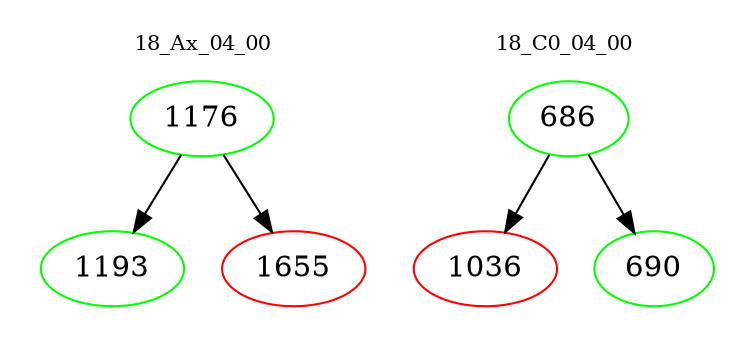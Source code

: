 digraph{
subgraph cluster_0 {
color = white
label = "18_Ax_04_00";
fontsize=10;
T0_1176 [label="1176", color="green"]
T0_1176 -> T0_1193 [color="black"]
T0_1193 [label="1193", color="green"]
T0_1176 -> T0_1655 [color="black"]
T0_1655 [label="1655", color="red"]
}
subgraph cluster_1 {
color = white
label = "18_C0_04_00";
fontsize=10;
T1_686 [label="686", color="green"]
T1_686 -> T1_1036 [color="black"]
T1_1036 [label="1036", color="red"]
T1_686 -> T1_690 [color="black"]
T1_690 [label="690", color="green"]
}
}
